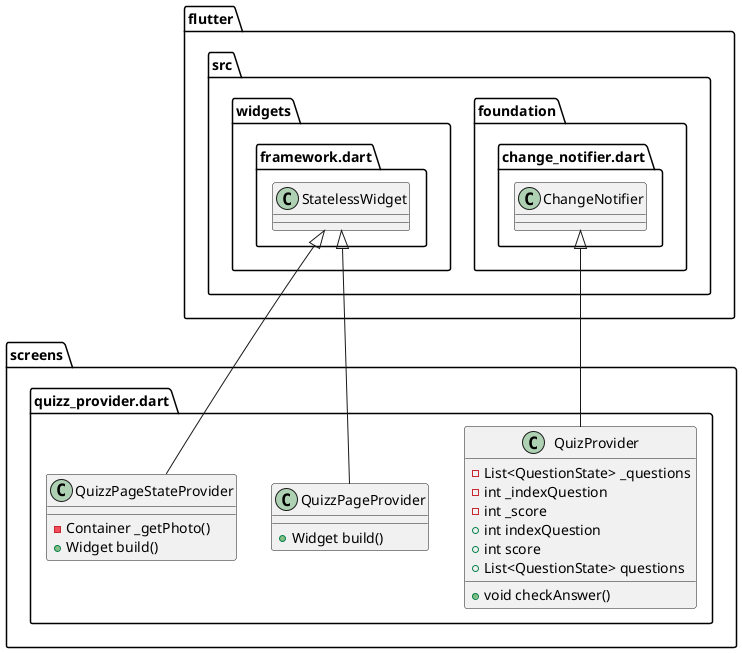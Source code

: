 @startuml
set namespaceSeparator ::

class "screens::quizz_provider.dart::QuizProvider" {
  -List<QuestionState> _questions
  -int _indexQuestion
  -int _score
  +int indexQuestion
  +int score
  +List<QuestionState> questions
  +void checkAnswer()
}

"flutter::src::foundation::change_notifier.dart::ChangeNotifier" <|-- "screens::quizz_provider.dart::QuizProvider"

class "screens::quizz_provider.dart::QuizzPageProvider" {
  +Widget build()
}

"flutter::src::widgets::framework.dart::StatelessWidget" <|-- "screens::quizz_provider.dart::QuizzPageProvider"

class "screens::quizz_provider.dart::QuizzPageStateProvider" {
  -Container _getPhoto()
  +Widget build()
}

"flutter::src::widgets::framework.dart::StatelessWidget" <|-- "screens::quizz_provider.dart::QuizzPageStateProvider"

@enduml
